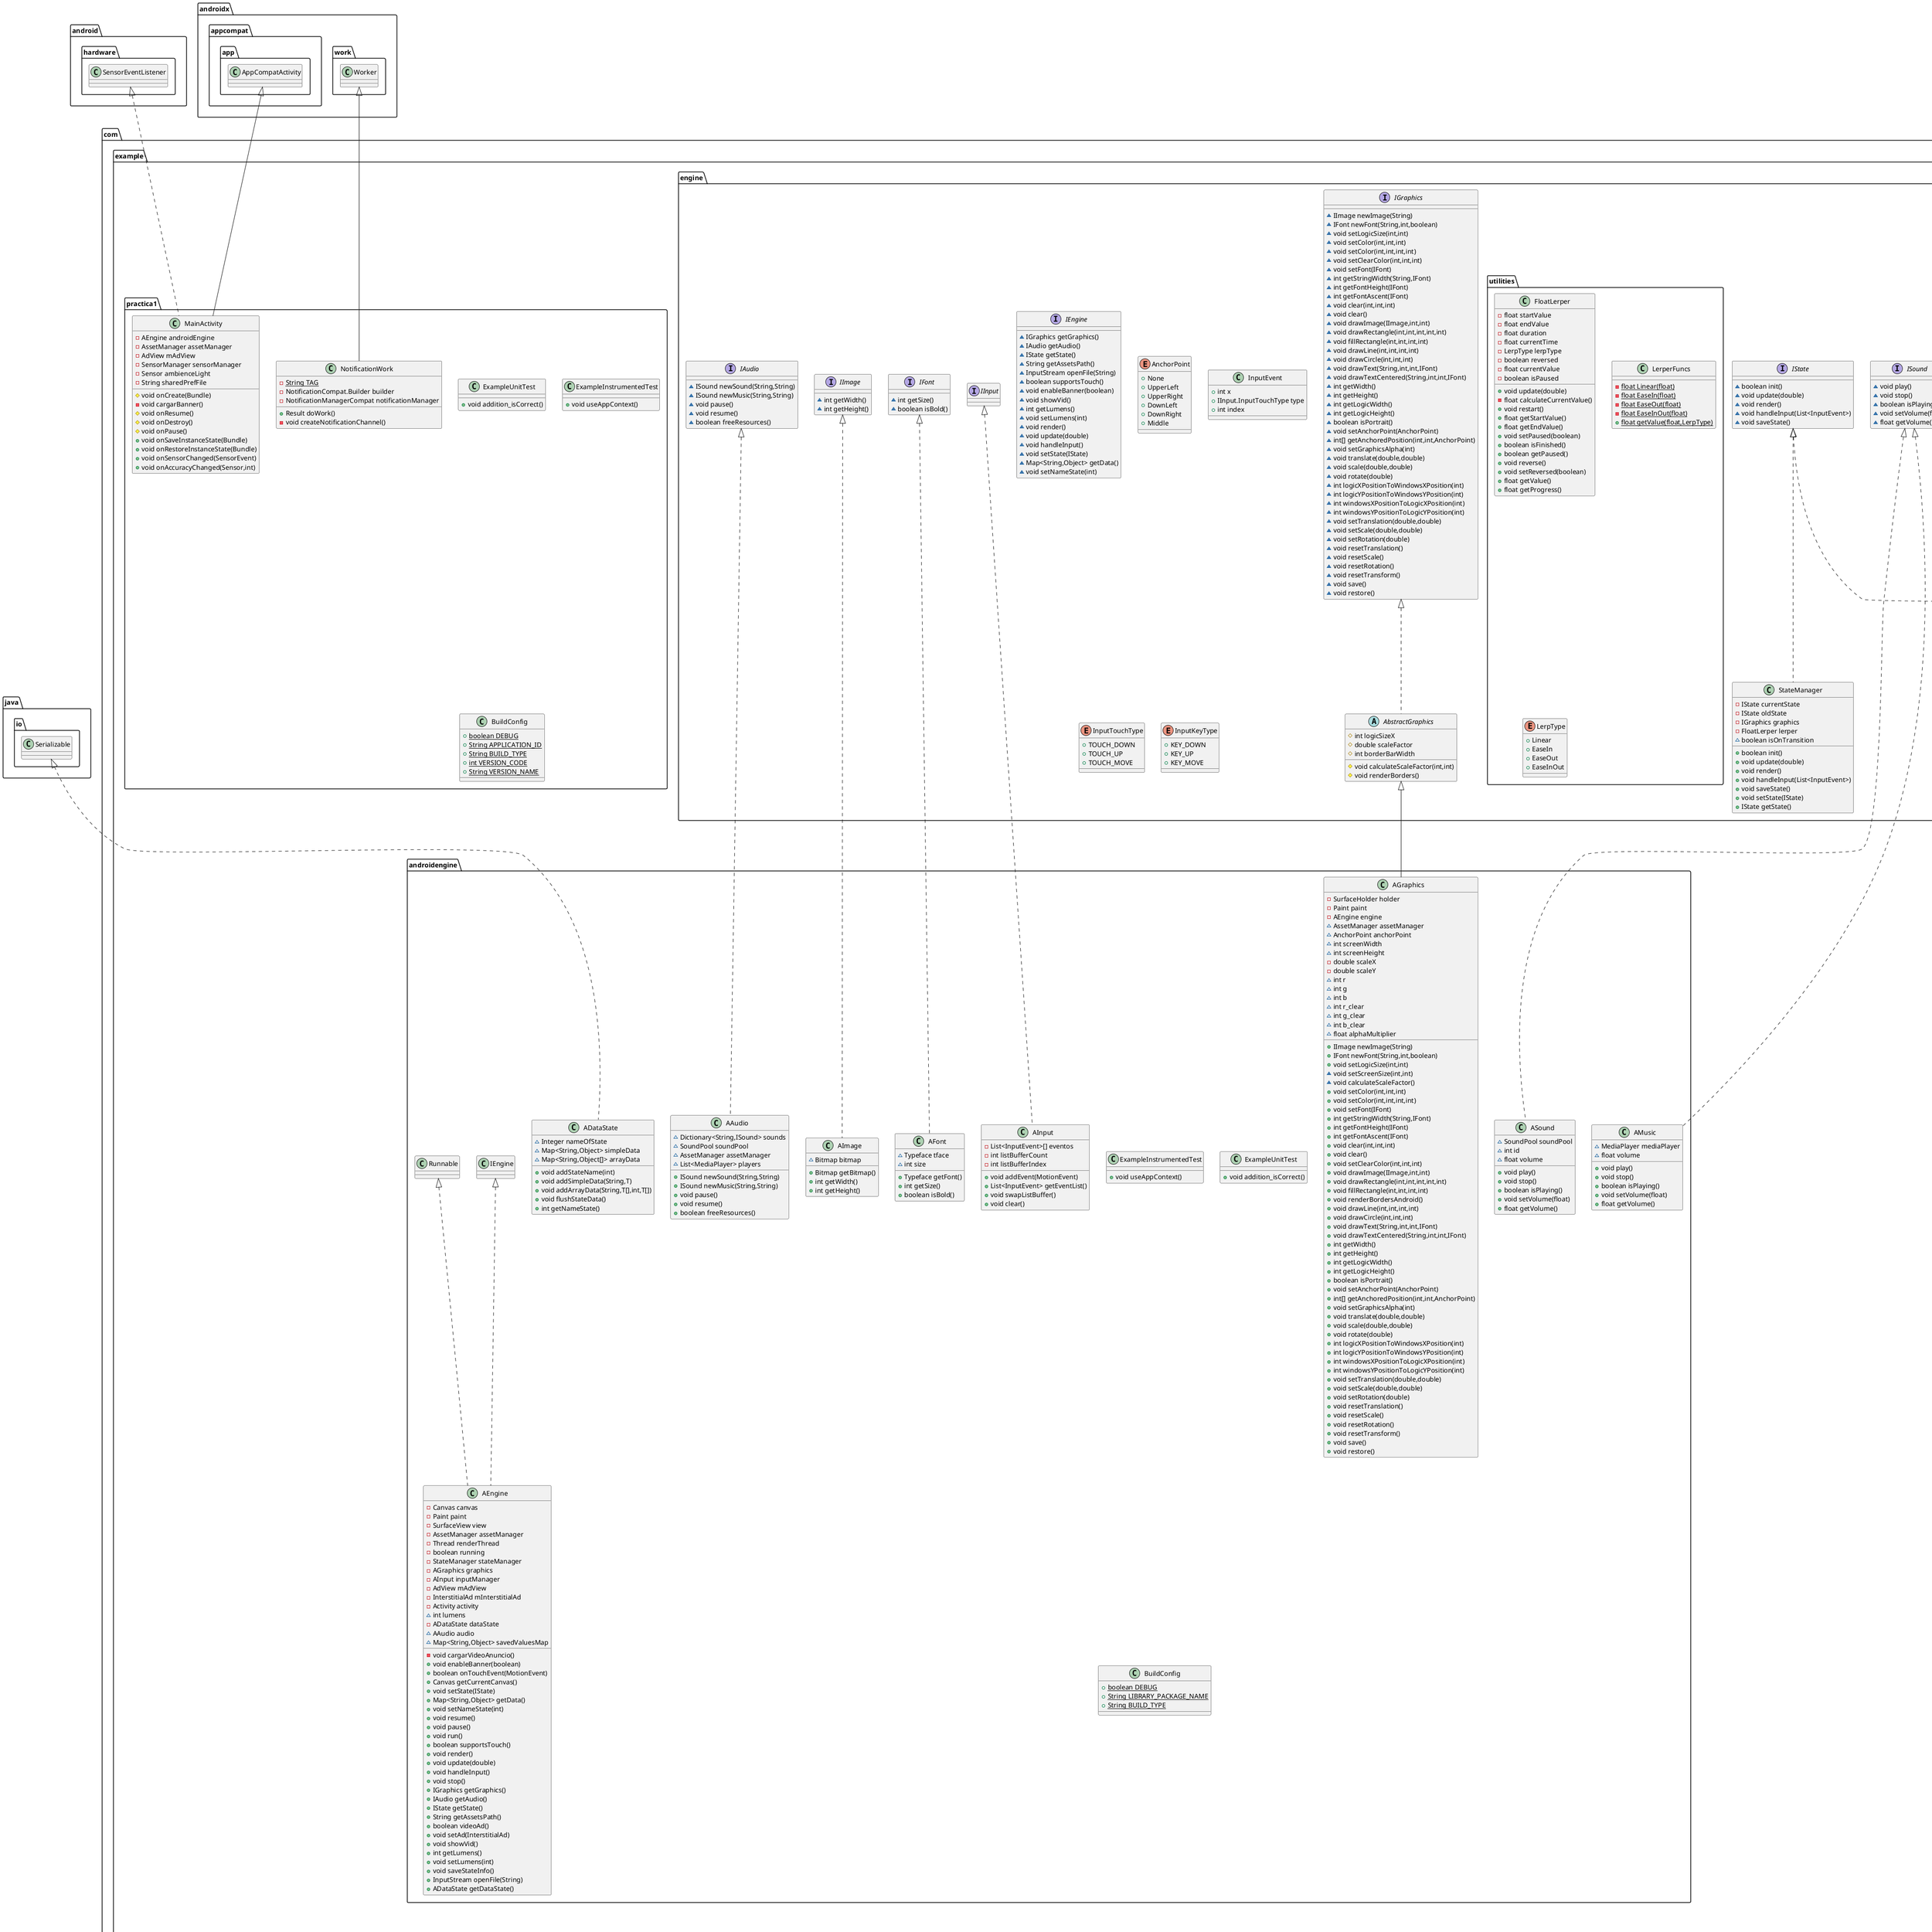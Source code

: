 @startuml
abstract class com.example.gamelogic.entities.Board {
# int[][] board
# long[][] timePressBoard
# int rows
# int paddingHorizontal
- Color boardBackgroundColor
~ IImage cellImg
# int cellWidth
# void init()
+ {abstract}void update(double)
+ void render()
- void drawImageInCell(int,int,int,int)
+ void setCellImg(IImage)
# {abstract}void OnCellClicked(int,int)
# {abstract}void OnCellReleased(int,int)
# {abstract}void OnCellRender(int,int)
~ int getCellPosX(int)
~ int getCellPosY(int)
~ boolean isPointInsideCell(int,int,int,int)
~ int[] pointToCell(int,int)
+ void OnPointerDown(int,int)
+ void OnPointerUp(int,int)
+ void OnPointerMove(int,int)
+ void setBoardBackgroundColor(int,int,int)
+ void clear()
}
enum com.example.gamelogic.states.StatesNames {
+  StartMenuLogic
+  SelectThemeState
+  SelectLevelLogic
+  MainGameLogic
+  WorldLevelSelectionPageLogic
+  WorldSelectionPageLogic
}
interface com.example.engine.IEngine {
~ IGraphics getGraphics()
~ IAudio getAudio()
~ IState getState()
~ String getAssetsPath()
~ InputStream openFile(String)
~ boolean supportsTouch()
~ void enableBanner(boolean)
~ void showVid()
~ int getLumens()
~ void setLumens(int)
~ void render()
~ void update(double)
~ void handleInput()
~ void setState(IState)
~ Map<String,Object> getData()
~ void setNameState(int)
}
class com.example.practica1.ExampleUnitTest {
+ void addition_isCorrect()
}
class com.example.practica1.ExampleInstrumentedTest {
+ void useAppContext()
}
class com.example.androidengine.ExampleInstrumentedTest {
+ void useAppContext()
}
class com.example.gamelogic.states.SelectLevelLogic {
~ IFont font
~ IFont fontBold
~ IImage arrow
~ Button returnButton
~ int rows
~ String[][] texts
~ Text selectText
+ boolean init()
}
class com.example.engine.utilities.FloatLerper {
- float startValue
- float endValue
- float duration
- float currentTime
- LerpType lerpType
- boolean reversed
- float currentValue
- boolean isPaused
+ void update(double)
- float calculateCurrentValue()
+ void restart()
+ float getStartValue()
+ float getEndValue()
+ void setPaused(boolean)
+ boolean isFinished()
+ boolean getPaused()
+ void reverse()
+ void setReversed(boolean)
+ float getValue()
+ float getProgress()
}
class com.example.androidengine.ASound {
~ SoundPool soundPool
~ int id
~ float volume
+ void play()
+ void stop()
+ boolean isPlaying()
+ void setVolume(float)
+ float getVolume()
}
class com.example.gamelogic.levels.NonogramGenerator {
+ {static} int[][] GenerateLevel(int,int)
}
interface com.example.engine.IGraphics {
~ IImage newImage(String)
~ IFont newFont(String,int,boolean)
~ void setLogicSize(int,int)
~ void setColor(int,int,int)
~ void setColor(int,int,int,int)
~ void setClearColor(int,int,int)
~ void setFont(IFont)
~ int getStringWidth(String,IFont)
~ int getFontHeight(IFont)
~ int getFontAscent(IFont)
~ void clear(int,int,int)
~ void clear()
~ void drawImage(IImage,int,int)
~ void drawRectangle(int,int,int,int,int)
~ void fillRectangle(int,int,int,int)
~ void drawLine(int,int,int,int)
~ void drawCircle(int,int,int)
~ void drawText(String,int,int,IFont)
~ void drawTextCentered(String,int,int,IFont)
~ int getWidth()
~ int getHeight()
~ int getLogicWidth()
~ int getLogicHeight()
~ boolean isPortrait()
~ void setAnchorPoint(AnchorPoint)
~ int[] getAnchoredPosition(int,int,AnchorPoint)
~ void setGraphicsAlpha(int)
~ void translate(double,double)
~ void scale(double,double)
~ void rotate(double)
~ int logicXPositionToWindowsXPosition(int)
~ int logicYPositionToWindowsYPosition(int)
~ int windowsXPositionToLogicXPosition(int)
~ int windowsYPositionToLogicYPosition(int)
~ void setTranslation(double,double)
~ void setScale(double,double)
~ void setRotation(double)
~ void resetTranslation()
~ void resetScale()
~ void resetRotation()
~ void resetTransform()
~ void save()
~ void restore()
}
abstract class com.example.gamelogic.states.AbstractState {
# IEngine engine
# IGraphics graphics
# IAudio audio
# {static} int LOGIC_WIDTH
# {static} int LOGIC_HEIGHT
- List<Entity> entities
- Pointer pointer
# {static} Color backgroundColor
# {static} Color defaultColor
# {static} Color freeColor
# {static} Color figureColor
# int NUM_THEMES
# {static} boolean[] unlockedThemes
+ void DesbloquearColor(int)
+ void update(double)
+ void render()
+ void handleInput(List<InputEvent>)
# void addEntity(Entity)
# void removeEntity(Entity)
+ void saveState()
}
class com.example.gamelogic.entities.WorldCard {
- Button button
- SizedImage tape
- SizedImage cardHolder
- SizedImage cardImage
- IFont textFont
~ int completedLevels
~ String completedText
~ String titeText
+ void setCallback(IInteractableCallback)
+ void update(double)
+ void render()
+ void handleInput(int,int,IInput.InputTouchType)
+ void OnPointerDown(int,int)
+ void OnPointerUp(int,int)
+ void OnPointerMove(int,int)
}
class com.example.gamelogic.utilities.events.OnDamaged {
}
class com.example.engine.utilities.LerperFuncs {
- {static} float Linear(float)
- {static} float EaseIn(float)
- {static} float EaseOut(float)
- {static} float EaseInOut(float)
+ {static} float getValue(float,LerpType)
}
class com.example.gamelogic.states.WorldSelectionPageLogic {
~ WorldCard[] levels
~ WorldCard specialWorld
~ IFont textFont
~ IImage cardHolder
~ IImage tape
~ Button returnButton
~ IImage arrow
~ Text tittle
+ boolean init()
}
abstract class com.example.engine.AbstractGraphics {
# int logicSizeX
# double scaleFactor
# int borderBarWidth
# void calculateScaleFactor(int,int)
# void renderBorders()
}
class com.example.gamelogic.utilities.events.DefaultEvent {
}
class com.example.gamelogic.entities.LivesPanel {
- int numLives
- int currentLive
- int liveSize
~ IImage fullLive
~ IImage emptyLive
~ SizedImage[] icons
+ void update(double)
+ void render()
+ void setAnchorPoint(AnchorPoint)
+ boolean isAlive()
+ boolean takeLive()
+ boolean restoreLive()
+ void restoreLives()
+ void OnPointerDown(int,int)
+ void OnPointerUp(int,int)
+ void OnPointerMove(int,int)
}
class com.example.androidengine.AFont {
~ Typeface tface
~ int size
+ Typeface getFont()
+ int getSize()
+ boolean isBold()
}
class com.example.gamelogic.entities.Pointer {
- int radius
- int r
- FloatLerper lerper
+ void update(double)
+ void render()
+ void OnPointerDown(int,int)
+ void OnPointerUp(int,int)
+ void OnPointerMove(int,int)
}
class com.example.gamelogic.entities.Button {
- Color buttonColor
- Color borderColor
- Color buttonPressedColor
- Color buttonHoverColor
- Color textColor
~ ISound clickSound
- Color currentButtonColor
- int borderSize
~ float scale
~ FloatLerper scaleLerper
~ String buttonText
~ IFont font
~ IInteractableCallback callback
~ IImage image
~ int paddingHorizontal
+ void setImage(IImage)
+ void setPadding(int,int)
+ void setCallback(IInteractableCallback)
+ void update(double)
+ void setBorderColor(int,int,int)
+ void setBorderSize(int)
+ void setBackgroundColor(int,int,int)
+ void setBackgroundColor(int,int,int,int)
+ void setPressedColor(int,int,int)
+ void setPressedColorColor(int,int,int,int)
+ void setHoverColor(int,int,int)
+ void setHoverColor(int,int,int,int)
+ void setTextColor(int,int,int)
+ void setTextColor(int,int,int,int)
+ void setText(String,IFont)
+ void render()
+ void OnHoverEnter()
+ void OnHoverExit()
+ void OnTouchDown()
+ void OnTouchUp()
+ void OnPointerMove(int,int)
- void renderBackground()
- void renderBorders()
- void renderText()
- void renderImage()
}
class com.example.gamelogic.states.MainGameLogic {
~ String level
~ NonogramBoard board
~ Button returnButton
~ Button watchVid
~ Button winReturnButton
~ Button nextLevelButton
~ IFont font
~ IFont boardFont
~ IFont congratsFont
~ IImage arrow
~ IImage search
~ IImage fullLive
~ IImage emptyLive
~ LivesPanel livesPanel
~ boolean gameWin
~ boolean random
~ IInteractableCallback returnCallback
~ IInteractableCallback watchVidCallback
~ IInteractableCallback nextLevelCallback
~ int numLevel
~ WorldLevelType type
~ int row
+ void setReturnCallback(IInteractableCallback)
+ void onDamaged(OnDamaged)
+ boolean init()
- int[][] loadLevel()
+ void update(double)
+ void render()
+ void handleInput(List<InputEvent>)
- String getLevelName(int,int)
}
interface com.example.gamelogic.utilities.Listener {
}
class com.example.androidengine.AAudio {
~ Dictionary<String,ISound> sounds
~ SoundPool soundPool
~ AssetManager assetManager
~ List<MediaPlayer> players
+ ISound newSound(String,String)
+ ISound newMusic(String,String)
+ void pause()
+ void resume()
+ boolean freeResources()
}
interface com.example.engine.ISound {
~ void play()
~ void stop()
~ boolean isPlaying()
~ void setVolume(float)
~ float getVolume()
}
class com.example.practica1.BuildConfig {
+ {static} boolean DEBUG
+ {static} String APPLICATION_ID
+ {static} String BUILD_TYPE
+ {static} int VERSION_CODE
+ {static} String VERSION_NAME
}
interface com.example.engine.IState {
~ boolean init()
~ void update(double)
~ void render()
~ void handleInput(List<InputEvent>)
~ void saveState()
}
interface com.example.gamelogic.entities.IInteractable {
+ void OnHoverEnter()
+ void OnHoverExit()
+ void OnTouchDown()
+ void OnTouchUp()
}
interface com.example.gamelogic.entities.IInputHandler {
~ void handleInput(int,int,IInput.InputTouchType)
}
class com.example.gamelogic.utilities.DataToAccess {
- {static} DataToAccess instance
~ String[] keysOfLevelData
~ String[] keysOfPaletteData
~ Map<String,Integer> levelData
~ Map<String,Boolean> paletteData
~ IEngine engine
+ {static} DataToAccess getInstance()
+ {static} boolean Init(IEngine)
+ void setInt(String,int)
+ void setMaxLevel(String,int)
+ void setBool(String,boolean)
+ int getInt(String)
+ boolean getBool(String)
+ Map<String,Integer> getMapInt()
+ Map<String,Boolean> getMapBool()
}
class com.example.gamelogic.states.StartMenuLogic {
~ IFont mainFont
~ IFont secondaryFont
~ Button quickGame
~ Button historyMode
~ Button themeSelectButton
+ boolean init()
+ void render()
}
class com.example.gamelogic.utilities.EventManager {
- {static} List<Listener> registered
+ {static} void register(Listener)
+ {static} void unregister(Listener)
+ {static} List<Listener> getRegistered()
+ {static} void callEvent(Event)
- {static} void call(Event)
}
class com.example.androidengine.AGraphics {
- SurfaceHolder holder
- Paint paint
- AEngine engine
~ AssetManager assetManager
~ AnchorPoint anchorPoint
~ int screenWidth
~ int screenHeight
- double scaleX
- double scaleY
~ int r
~ int g
~ int b
~ int r_clear
~ int g_clear
~ int b_clear
~ float alphaMultiplier
+ IImage newImage(String)
+ IFont newFont(String,int,boolean)
+ void setLogicSize(int,int)
~ void setScreenSize(int,int)
~ void calculateScaleFactor()
+ void setColor(int,int,int)
+ void setColor(int,int,int,int)
+ void setFont(IFont)
+ int getStringWidth(String,IFont)
+ int getFontHeight(IFont)
+ int getFontAscent(IFont)
+ void clear(int,int,int)
+ void clear()
+ void setClearColor(int,int,int)
+ void drawImage(IImage,int,int)
+ void drawRectangle(int,int,int,int,int)
+ void fillRectangle(int,int,int,int)
+ void renderBordersAndroid()
+ void drawLine(int,int,int,int)
+ void drawCircle(int,int,int)
+ void drawText(String,int,int,IFont)
+ void drawTextCentered(String,int,int,IFont)
+ int getWidth()
+ int getHeight()
+ int getLogicWidth()
+ int getLogicHeight()
+ boolean isPortrait()
+ void setAnchorPoint(AnchorPoint)
+ int[] getAnchoredPosition(int,int,AnchorPoint)
+ void setGraphicsAlpha(int)
+ void translate(double,double)
+ void scale(double,double)
+ void rotate(double)
+ int logicXPositionToWindowsXPosition(int)
+ int logicYPositionToWindowsYPosition(int)
+ int windowsXPositionToLogicXPosition(int)
+ int windowsYPositionToLogicYPosition(int)
+ void setTranslation(double,double)
+ void setScale(double,double)
+ void setRotation(double)
+ void resetTranslation()
+ void resetScale()
+ void resetRotation()
+ void resetTransform()
+ void save()
+ void restore()
}
interface com.example.gamelogic.entities.IInteractableCallback {
+ void onInteractionOccur()
}
interface com.example.engine.IAudio {
~ ISound newSound(String,String)
~ ISound newMusic(String,String)
~ void pause()
~ void resume()
~ boolean freeResources()
}
class com.example.gamelogic.entities.Text {
- String text
- Color backgroundColor
~ IFont font
- int bgWidth
+ void setBackgruondSize(int,int)
+ void setBackgroundColor(Color)
+ void update(double)
+ void render()
+ void OnPointerDown(int,int)
+ void OnPointerUp(int,int)
+ void OnPointerMove(int,int)
}
class com.example.gamelogic.states.WorldLevelSelectionPageLogic {
~ Button returnButton
~ IImage arrow
~ IImage lockedImg
~ IImage unlockedImg
~ SizedImage backgroundImg
~ Button[][] levels
~ IFont tittleFont
~ String text
~ WorldLevelType type
~ Text tittleText
~ int unlockedLevels
+ boolean init()
- void createBackground()
}
enum com.example.engine.AnchorPoint {
+  None
+  UpperLeft
+  UpperRight
+  DownLeft
+  DownRight
+  Middle
}
class com.example.gamelogic.entities.NonogramBoard {
- float timeLongPress
- int numOfStates
- int borderBoardSize
- Color borderColor
- int borderWidth
- int[][] solvedPuzzle
- String[] rowsText
- String[] colsText
- IFont font
- FloatLerper endTransitionLerper
- FloatLerper wrongTilesTimer
- boolean isWin
- float borderBoardRatio
- int initialWidth
- Color textColor
- int missingCells
- int maxRow
- int maxCol
~ IImage blockedCell
~ ISound winSound
~ ISound selectCell
~ Callback winCallBack
- Color backgroundColor
- Color defaultColor
- Color freeColor
- Color figureColor
+ void setColors(Color,Color,Color,Color)
+ boolean getIsWin()
+ void setWidth(int)
- void generateRowsText()
- void generateColsText()
+ void render()
- void renderErrorLabels()
- void RenderTextArea()
- void calculateMaxRowAndMaxCol()
- void renderRowText()
- void renderColText()
- void RenderBordersStroke()
# void OnCellClicked(int,int)
# void OnCellReleased(int,int)
- void setColorGivenState(int)
+ void setBorderColor(int,int,int)
# void OnCellRender(int,int)
- boolean updateBoardState(boolean)
+ void checkSolution()
+ void update(double)
+ void OnPointerDown(int,int)
+ void OnPointerUp(int,int)
}
interface com.example.engine.IImage {
~ int getWidth()
~ int getHeight()
}
class com.example.engine.InputEvent {
+ int x
+ IInput.InputTouchType type
+ int index
}
enum com.example.engine.utilities.LerpType {
+  Linear
+  EaseIn
+  EaseOut
+  EaseInOut
}
class com.example.practica1.MainActivity {
- AEngine androidEngine
- AssetManager assetManager
- AdView mAdView
- SensorManager sensorManager
- Sensor ambienceLight
- String sharedPrefFile
# void onCreate(Bundle)
- void cargarBanner()
# void onResume()
# void onDestroy()
# void onPause()
+ void onSaveInstanceState(Bundle)
+ void onRestoreInstanceState(Bundle)
+ void onSensorChanged(SensorEvent)
+ void onAccuracyChanged(Sensor,int)
}
class com.example.androidengine.AImage {
~ Bitmap bitmap
+ Bitmap getBitmap()
+ int getWidth()
+ int getHeight()
}
class com.example.gamelogic.utilities.Color {
+ int r
+ String toString()
}
class com.example.androidengine.ExampleUnitTest {
+ void addition_isCorrect()
}
class com.example.androidengine.BuildConfig {
+ {static} boolean DEBUG
+ {static} String LIBRARY_PACKAGE_NAME
+ {static} String BUILD_TYPE
}
interface com.example.gamelogic.entities.Callback {
+ void callback()
}
class com.example.androidengine.ADataState {
~ Integer nameOfState
~ Map<String,Object> simpleData
~ Map<String,Object[]> arrayData
+ void addStateName(int)
+ void addSimpleData(String,T)
+ void addArrayData(String,T[],int,T[])
+ void flushStateData()
+ int getNameState()
}
class com.example.gamelogic.states.SelectThemeState {
~ IFont mainFont
~ IImage arrow
~ Button returnButton
- int rows
- int cols
- Color[][] themes
+ boolean init()
+ void render()
}
abstract class com.example.gamelogic.entities.UIElement {
- boolean alreadyOnHover
- boolean insideLastFrame
- boolean wasPressed
+ void OnPointerDown(int,int)
+ void OnPointerUp(int,int)
+ void handleInput(int,int,IInput.InputTouchType)
- boolean isInside(int,int,int,int,int,int)
}
abstract class com.example.gamelogic.entities.Entity {
# int width
~ IEngine engine
# IGraphics graphics
# IAudio audio
# AnchorPoint anchorPoint
+ void setWidth(int)
+ void setHeight(int)
+ int getWidth()
+ int getHeight()
+ void setPosX(int)
+ void setPosY(int)
+ int getPosX()
+ int getPosY()
+ {abstract}void update(double)
+ {abstract}void render()
+ void handleInput(int,int,IInput.InputTouchType)
+ void setAnchorPoint(AnchorPoint)
+ {abstract}void OnPointerDown(int,int)
+ {abstract}void OnPointerUp(int,int)
+ {abstract}void OnPointerMove(int,int)
}
class com.example.androidengine.AInput {
- List<InputEvent>[] eventos
- int listBufferCount
- int listBufferIndex
+ void addEvent(MotionEvent)
+ List<InputEvent> getEventList()
+ void swapListBuffer()
+ void clear()
}
class com.example.androidengine.AMusic {
~ MediaPlayer mediaPlayer
~ float volume
+ void play()
+ void stop()
+ boolean isPlaying()
+ void setVolume(float)
+ float getVolume()
}
interface com.example.engine.IFont {
~ int getSize()
~ boolean isBold()
}
class com.example.engine.StateManager {
- IState currentState
- IState oldState
- IGraphics graphics
- FloatLerper lerper
~ boolean isOnTransition
+ boolean init()
+ void update(double)
+ void render()
+ void handleInput(List<InputEvent>)
+ void saveState()
+ void setState(IState)
+ IState getState()
}
interface com.example.engine.IInput {
}
enum com.example.engine.InputTouchType {
+  TOUCH_DOWN
+  TOUCH_UP
+  TOUCH_MOVE
}
enum com.example.engine.InputKeyType {
+  KEY_DOWN
+  KEY_UP
+  KEY_MOVE
}
enum com.example.gamelogic.levels.WorldLevelType {
+  Forest
+  Sea
+  City
+  Animals
+  Day
+  Night
}
class com.example.androidengine.AEngine {
- Canvas canvas
- Paint paint
- SurfaceView view
- AssetManager assetManager
- Thread renderThread
- boolean running
- StateManager stateManager
- AGraphics graphics
- AInput inputManager
- AdView mAdView
- InterstitialAd mInterstitialAd
- Activity activity
~ int lumens
- ADataState dataState
~ AAudio audio
~ Map<String,Object> savedValuesMap
- void cargarVideoAnuncio()
+ void enableBanner(boolean)
+ boolean onTouchEvent(MotionEvent)
+ Canvas getCurrentCanvas()
+ void setState(IState)
+ Map<String,Object> getData()
+ void setNameState(int)
+ void resume()
+ void pause()
+ void run()
+ boolean supportsTouch()
+ void render()
+ void update(double)
+ void handleInput()
+ void stop()
+ IGraphics getGraphics()
+ IAudio getAudio()
+ IState getState()
+ String getAssetsPath()
+ boolean videoAd()
+ void setAd(InterstitialAd)
+ void showVid()
+ int getLumens()
+ void setLumens(int)
+ void saveStateInfo()
+ InputStream openFile(String)
+ ADataState getDataState()
}
class com.example.gamelogic.entities.SizedImage {
- IImage image
- float scale
+ void update(double)
+ void setImage(IImage)
+ void render()
+ void OnPointerDown(int,int)
+ void OnPointerUp(int,int)
+ void OnPointerMove(int,int)
}
class com.example.gamelogic.states.GetDataState {
+ boolean init()
}
interface com.example.gamelogic.utilities.Event {
}
class com.example.practica1.NotificationWork {
- {static} String TAG
- NotificationCompat.Builder builder
- NotificationManagerCompat notificationManager
+ Result doWork()
- void createNotificationChannel()
}


com.example.gamelogic.entities.Entity <|-- com.example.gamelogic.entities.Board
com.example.gamelogic.states.AbstractState <|-- com.example.gamelogic.states.SelectLevelLogic
com.example.engine.ISound <|.. com.example.androidengine.ASound
com.example.engine.IState <|.. com.example.gamelogic.states.AbstractState
com.example.gamelogic.entities.Entity <|-- com.example.gamelogic.entities.WorldCard
com.example.gamelogic.utilities.Event <|.. com.example.gamelogic.utilities.events.OnDamaged
com.example.gamelogic.states.AbstractState <|-- com.example.gamelogic.states.WorldSelectionPageLogic
com.example.engine.IGraphics <|.. com.example.engine.AbstractGraphics
com.example.gamelogic.utilities.Event <|.. com.example.gamelogic.utilities.events.DefaultEvent
com.example.gamelogic.entities.Entity <|-- com.example.gamelogic.entities.LivesPanel
com.example.engine.IFont <|.. com.example.androidengine.AFont
com.example.gamelogic.entities.Entity <|-- com.example.gamelogic.entities.Pointer
com.example.gamelogic.entities.UIElement <|-- com.example.gamelogic.entities.Button
com.example.gamelogic.utilities.Listener <|.. com.example.gamelogic.states.MainGameLogic
com.example.gamelogic.states.AbstractState <|-- com.example.gamelogic.states.MainGameLogic
com.example.engine.IAudio <|.. com.example.androidengine.AAudio
com.example.gamelogic.states.AbstractState <|-- com.example.gamelogic.states.StartMenuLogic
com.example.engine.AbstractGraphics <|-- com.example.androidengine.AGraphics
com.example.gamelogic.entities.Entity <|-- com.example.gamelogic.entities.Text
com.example.gamelogic.states.AbstractState <|-- com.example.gamelogic.states.WorldLevelSelectionPageLogic
com.example.gamelogic.entities.Board <|-- com.example.gamelogic.entities.NonogramBoard
android.hardware.SensorEventListener <|.. com.example.practica1.MainActivity
androidx.appcompat.app.AppCompatActivity <|-- com.example.practica1.MainActivity
com.example.engine.IImage <|.. com.example.androidengine.AImage
java.io.Serializable <|.. com.example.androidengine.ADataState
com.example.gamelogic.states.AbstractState <|-- com.example.gamelogic.states.SelectThemeState
com.example.gamelogic.entities.IInputHandler <|.. com.example.gamelogic.entities.UIElement
com.example.gamelogic.entities.IInteractable <|.. com.example.gamelogic.entities.UIElement
com.example.gamelogic.entities.Entity <|-- com.example.gamelogic.entities.UIElement
com.example.gamelogic.entities.IInputHandler <|.. com.example.gamelogic.entities.Entity
com.example.engine.IInput <|.. com.example.androidengine.AInput
com.example.engine.ISound <|.. com.example.androidengine.AMusic
com.example.engine.IState <|.. com.example.engine.StateManager
com.example.androidengine.IEngine <|.. com.example.androidengine.AEngine
com.example.androidengine.Runnable <|.. com.example.androidengine.AEngine
com.example.gamelogic.entities.Entity <|-- com.example.gamelogic.entities.SizedImage
com.example.gamelogic.states.AbstractState <|-- com.example.gamelogic.states.GetDataState
androidx.work.Worker <|-- com.example.practica1.NotificationWork
@enduml